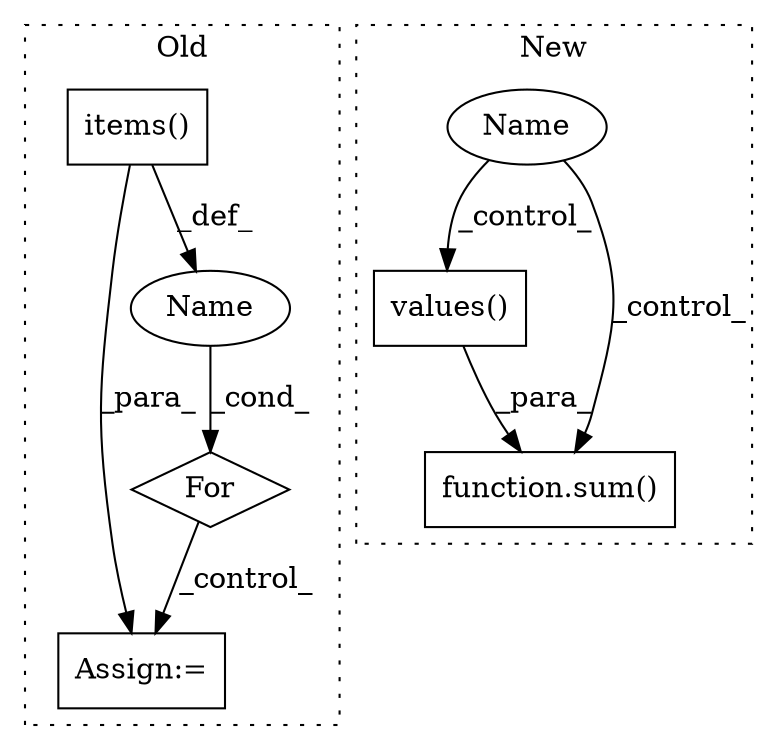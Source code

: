 digraph G {
subgraph cluster0 {
1 [label="items()" a="75" s="12233" l="20" shape="box"];
3 [label="For" a="107" s="12203,12253" l="4,14" shape="diamond"];
4 [label="Assign:=" a="68" s="12295" l="4" shape="box"];
5 [label="Name" a="87" s="12218" l="11" shape="ellipse"];
label = "Old";
style="dotted";
}
subgraph cluster1 {
2 [label="values()" a="75" s="13748" l="23" shape="box"];
6 [label="function.sum()" a="75" s="13744,13771" l="4,1" shape="box"];
7 [label="Name" a="87" s="13686" l="29" shape="ellipse"];
label = "New";
style="dotted";
}
1 -> 4 [label="_para_"];
1 -> 5 [label="_def_"];
2 -> 6 [label="_para_"];
3 -> 4 [label="_control_"];
5 -> 3 [label="_cond_"];
7 -> 6 [label="_control_"];
7 -> 2 [label="_control_"];
}